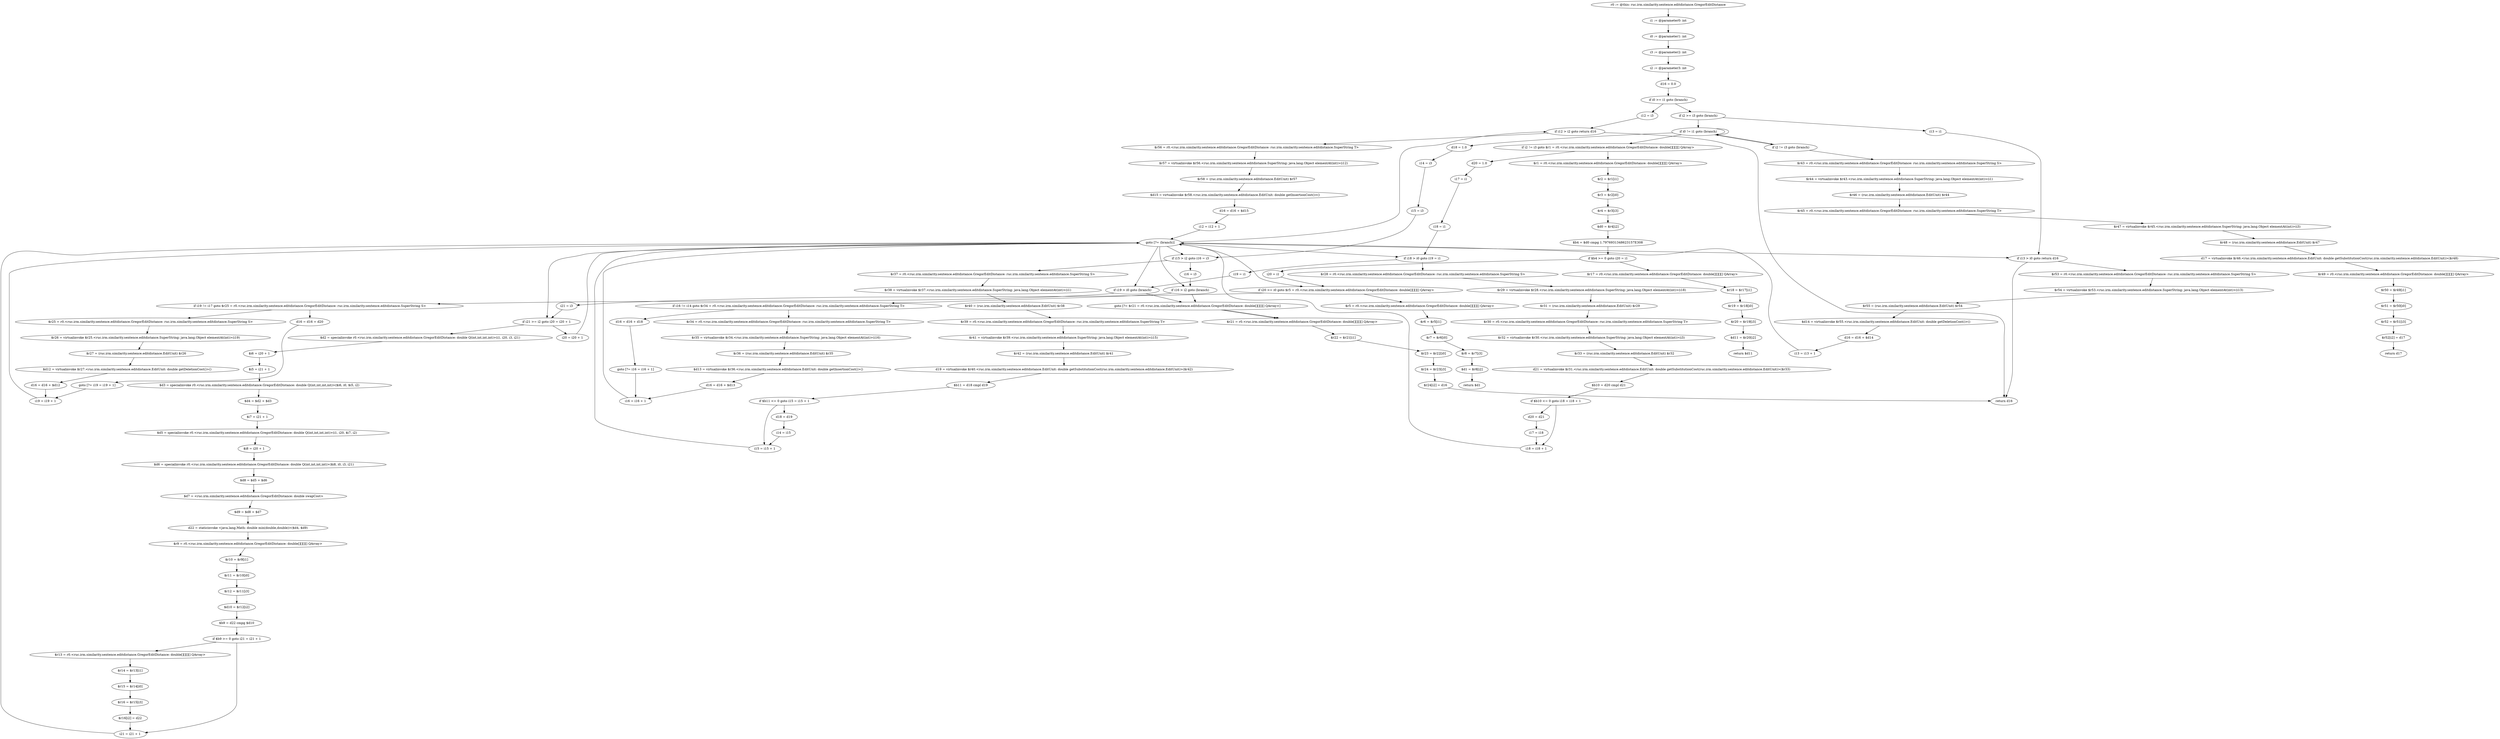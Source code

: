 digraph "unitGraph" {
    "r0 := @this: ruc.irm.similarity.sentence.editdistance.GregorEditDistance"
    "i1 := @parameter0: int"
    "i0 := @parameter1: int"
    "i3 := @parameter2: int"
    "i2 := @parameter3: int"
    "d16 = 0.0"
    "if i0 >= i1 goto (branch)"
    "i12 = i3"
    "if i12 > i2 goto return d16"
    "$r56 = r0.<ruc.irm.similarity.sentence.editdistance.GregorEditDistance: ruc.irm.similarity.sentence.editdistance.SuperString T>"
    "$r57 = virtualinvoke $r56.<ruc.irm.similarity.sentence.editdistance.SuperString: java.lang.Object elementAt(int)>(i12)"
    "$r58 = (ruc.irm.similarity.sentence.editdistance.EditUnit) $r57"
    "$d15 = virtualinvoke $r58.<ruc.irm.similarity.sentence.editdistance.EditUnit: double getInsertionCost()>()"
    "d16 = d16 + $d15"
    "i12 = i12 + 1"
    "goto [?= (branch)]"
    "return d16"
    "if i2 >= i3 goto (branch)"
    "i13 = i1"
    "if i13 > i0 goto return d16"
    "$r53 = r0.<ruc.irm.similarity.sentence.editdistance.GregorEditDistance: ruc.irm.similarity.sentence.editdistance.SuperString S>"
    "$r54 = virtualinvoke $r53.<ruc.irm.similarity.sentence.editdistance.SuperString: java.lang.Object elementAt(int)>(i13)"
    "$r55 = (ruc.irm.similarity.sentence.editdistance.EditUnit) $r54"
    "$d14 = virtualinvoke $r55.<ruc.irm.similarity.sentence.editdistance.EditUnit: double getDeletionCost()>()"
    "d16 = d16 + $d14"
    "i13 = i13 + 1"
    "if i0 != i1 goto (branch)"
    "if i2 != i3 goto (branch)"
    "$r43 = r0.<ruc.irm.similarity.sentence.editdistance.GregorEditDistance: ruc.irm.similarity.sentence.editdistance.SuperString S>"
    "$r44 = virtualinvoke $r43.<ruc.irm.similarity.sentence.editdistance.SuperString: java.lang.Object elementAt(int)>(i1)"
    "$r46 = (ruc.irm.similarity.sentence.editdistance.EditUnit) $r44"
    "$r45 = r0.<ruc.irm.similarity.sentence.editdistance.GregorEditDistance: ruc.irm.similarity.sentence.editdistance.SuperString T>"
    "$r47 = virtualinvoke $r45.<ruc.irm.similarity.sentence.editdistance.SuperString: java.lang.Object elementAt(int)>(i3)"
    "$r48 = (ruc.irm.similarity.sentence.editdistance.EditUnit) $r47"
    "d17 = virtualinvoke $r46.<ruc.irm.similarity.sentence.editdistance.EditUnit: double getSubstitutionCost(ruc.irm.similarity.sentence.editdistance.EditUnit)>($r48)"
    "$r49 = r0.<ruc.irm.similarity.sentence.editdistance.GregorEditDistance: double[][][][] QArray>"
    "$r50 = $r49[i1]"
    "$r51 = $r50[i0]"
    "$r52 = $r51[i3]"
    "$r52[i2] = d17"
    "return d17"
    "d18 = 1.0"
    "i14 = i3"
    "i15 = i3"
    "if i15 > i2 goto i16 = i3"
    "$r37 = r0.<ruc.irm.similarity.sentence.editdistance.GregorEditDistance: ruc.irm.similarity.sentence.editdistance.SuperString S>"
    "$r38 = virtualinvoke $r37.<ruc.irm.similarity.sentence.editdistance.SuperString: java.lang.Object elementAt(int)>(i1)"
    "$r40 = (ruc.irm.similarity.sentence.editdistance.EditUnit) $r38"
    "$r39 = r0.<ruc.irm.similarity.sentence.editdistance.GregorEditDistance: ruc.irm.similarity.sentence.editdistance.SuperString T>"
    "$r41 = virtualinvoke $r39.<ruc.irm.similarity.sentence.editdistance.SuperString: java.lang.Object elementAt(int)>(i15)"
    "$r42 = (ruc.irm.similarity.sentence.editdistance.EditUnit) $r41"
    "d19 = virtualinvoke $r40.<ruc.irm.similarity.sentence.editdistance.EditUnit: double getSubstitutionCost(ruc.irm.similarity.sentence.editdistance.EditUnit)>($r42)"
    "$b11 = d18 cmpl d19"
    "if $b11 <= 0 goto i15 = i15 + 1"
    "d18 = d19"
    "i14 = i15"
    "i15 = i15 + 1"
    "i16 = i3"
    "if i16 > i2 goto (branch)"
    "if i16 != i14 goto $r34 = r0.<ruc.irm.similarity.sentence.editdistance.GregorEditDistance: ruc.irm.similarity.sentence.editdistance.SuperString T>"
    "d16 = d16 + d18"
    "goto [?= i16 = i16 + 1]"
    "$r34 = r0.<ruc.irm.similarity.sentence.editdistance.GregorEditDistance: ruc.irm.similarity.sentence.editdistance.SuperString T>"
    "$r35 = virtualinvoke $r34.<ruc.irm.similarity.sentence.editdistance.SuperString: java.lang.Object elementAt(int)>(i16)"
    "$r36 = (ruc.irm.similarity.sentence.editdistance.EditUnit) $r35"
    "$d13 = virtualinvoke $r36.<ruc.irm.similarity.sentence.editdistance.EditUnit: double getInsertionCost()>()"
    "d16 = d16 + $d13"
    "i16 = i16 + 1"
    "goto [?= $r21 = r0.<ruc.irm.similarity.sentence.editdistance.GregorEditDistance: double[][][][] QArray>]"
    "if i2 != i3 goto $r1 = r0.<ruc.irm.similarity.sentence.editdistance.GregorEditDistance: double[][][][] QArray>"
    "d20 = 1.0"
    "i17 = i1"
    "i18 = i1"
    "if i18 > i0 goto i19 = i1"
    "$r28 = r0.<ruc.irm.similarity.sentence.editdistance.GregorEditDistance: ruc.irm.similarity.sentence.editdistance.SuperString S>"
    "$r29 = virtualinvoke $r28.<ruc.irm.similarity.sentence.editdistance.SuperString: java.lang.Object elementAt(int)>(i18)"
    "$r31 = (ruc.irm.similarity.sentence.editdistance.EditUnit) $r29"
    "$r30 = r0.<ruc.irm.similarity.sentence.editdistance.GregorEditDistance: ruc.irm.similarity.sentence.editdistance.SuperString T>"
    "$r32 = virtualinvoke $r30.<ruc.irm.similarity.sentence.editdistance.SuperString: java.lang.Object elementAt(int)>(i3)"
    "$r33 = (ruc.irm.similarity.sentence.editdistance.EditUnit) $r32"
    "d21 = virtualinvoke $r31.<ruc.irm.similarity.sentence.editdistance.EditUnit: double getSubstitutionCost(ruc.irm.similarity.sentence.editdistance.EditUnit)>($r33)"
    "$b10 = d20 cmpl d21"
    "if $b10 <= 0 goto i18 = i18 + 1"
    "d20 = d21"
    "i17 = i18"
    "i18 = i18 + 1"
    "i19 = i1"
    "if i19 > i0 goto (branch)"
    "if i19 != i17 goto $r25 = r0.<ruc.irm.similarity.sentence.editdistance.GregorEditDistance: ruc.irm.similarity.sentence.editdistance.SuperString S>"
    "d16 = d16 + d20"
    "goto [?= i19 = i19 + 1]"
    "$r25 = r0.<ruc.irm.similarity.sentence.editdistance.GregorEditDistance: ruc.irm.similarity.sentence.editdistance.SuperString S>"
    "$r26 = virtualinvoke $r25.<ruc.irm.similarity.sentence.editdistance.SuperString: java.lang.Object elementAt(int)>(i19)"
    "$r27 = (ruc.irm.similarity.sentence.editdistance.EditUnit) $r26"
    "$d12 = virtualinvoke $r27.<ruc.irm.similarity.sentence.editdistance.EditUnit: double getDeletionCost()>()"
    "d16 = d16 + $d12"
    "i19 = i19 + 1"
    "$r1 = r0.<ruc.irm.similarity.sentence.editdistance.GregorEditDistance: double[][][][] QArray>"
    "$r2 = $r1[i1]"
    "$r3 = $r2[i0]"
    "$r4 = $r3[i3]"
    "$d0 = $r4[i2]"
    "$b4 = $d0 cmpg 1.7976931348623157E308"
    "if $b4 >= 0 goto i20 = i1"
    "$r17 = r0.<ruc.irm.similarity.sentence.editdistance.GregorEditDistance: double[][][][] QArray>"
    "$r18 = $r17[i1]"
    "$r19 = $r18[i0]"
    "$r20 = $r19[i3]"
    "$d11 = $r20[i2]"
    "return $d11"
    "i20 = i1"
    "if i20 >= i0 goto $r5 = r0.<ruc.irm.similarity.sentence.editdistance.GregorEditDistance: double[][][][] QArray>"
    "i21 = i3"
    "if i21 >= i2 goto i20 = i20 + 1"
    "$d2 = specialinvoke r0.<ruc.irm.similarity.sentence.editdistance.GregorEditDistance: double Q(int,int,int,int)>(i1, i20, i3, i21)"
    "$i6 = i20 + 1"
    "$i5 = i21 + 1"
    "$d3 = specialinvoke r0.<ruc.irm.similarity.sentence.editdistance.GregorEditDistance: double Q(int,int,int,int)>($i6, i0, $i5, i2)"
    "$d4 = $d2 + $d3"
    "$i7 = i21 + 1"
    "$d5 = specialinvoke r0.<ruc.irm.similarity.sentence.editdistance.GregorEditDistance: double Q(int,int,int,int)>(i1, i20, $i7, i2)"
    "$i8 = i20 + 1"
    "$d6 = specialinvoke r0.<ruc.irm.similarity.sentence.editdistance.GregorEditDistance: double Q(int,int,int,int)>($i8, i0, i3, i21)"
    "$d8 = $d5 + $d6"
    "$d7 = <ruc.irm.similarity.sentence.editdistance.GregorEditDistance: double swapCost>"
    "$d9 = $d8 + $d7"
    "d22 = staticinvoke <java.lang.Math: double min(double,double)>($d4, $d9)"
    "$r9 = r0.<ruc.irm.similarity.sentence.editdistance.GregorEditDistance: double[][][][] QArray>"
    "$r10 = $r9[i1]"
    "$r11 = $r10[i0]"
    "$r12 = $r11[i3]"
    "$d10 = $r12[i2]"
    "$b9 = d22 cmpg $d10"
    "if $b9 >= 0 goto i21 = i21 + 1"
    "$r13 = r0.<ruc.irm.similarity.sentence.editdistance.GregorEditDistance: double[][][][] QArray>"
    "$r14 = $r13[i1]"
    "$r15 = $r14[i0]"
    "$r16 = $r15[i3]"
    "$r16[i2] = d22"
    "i21 = i21 + 1"
    "i20 = i20 + 1"
    "$r5 = r0.<ruc.irm.similarity.sentence.editdistance.GregorEditDistance: double[][][][] QArray>"
    "$r6 = $r5[i1]"
    "$r7 = $r6[i0]"
    "$r8 = $r7[i3]"
    "$d1 = $r8[i2]"
    "return $d1"
    "$r21 = r0.<ruc.irm.similarity.sentence.editdistance.GregorEditDistance: double[][][][] QArray>"
    "$r22 = $r21[i1]"
    "$r23 = $r22[i0]"
    "$r24 = $r23[i3]"
    "$r24[i2] = d16"
    "r0 := @this: ruc.irm.similarity.sentence.editdistance.GregorEditDistance"->"i1 := @parameter0: int";
    "i1 := @parameter0: int"->"i0 := @parameter1: int";
    "i0 := @parameter1: int"->"i3 := @parameter2: int";
    "i3 := @parameter2: int"->"i2 := @parameter3: int";
    "i2 := @parameter3: int"->"d16 = 0.0";
    "d16 = 0.0"->"if i0 >= i1 goto (branch)";
    "if i0 >= i1 goto (branch)"->"i12 = i3";
    "if i0 >= i1 goto (branch)"->"if i2 >= i3 goto (branch)";
    "i12 = i3"->"if i12 > i2 goto return d16";
    "if i12 > i2 goto return d16"->"$r56 = r0.<ruc.irm.similarity.sentence.editdistance.GregorEditDistance: ruc.irm.similarity.sentence.editdistance.SuperString T>";
    "if i12 > i2 goto return d16"->"return d16";
    "$r56 = r0.<ruc.irm.similarity.sentence.editdistance.GregorEditDistance: ruc.irm.similarity.sentence.editdistance.SuperString T>"->"$r57 = virtualinvoke $r56.<ruc.irm.similarity.sentence.editdistance.SuperString: java.lang.Object elementAt(int)>(i12)";
    "$r57 = virtualinvoke $r56.<ruc.irm.similarity.sentence.editdistance.SuperString: java.lang.Object elementAt(int)>(i12)"->"$r58 = (ruc.irm.similarity.sentence.editdistance.EditUnit) $r57";
    "$r58 = (ruc.irm.similarity.sentence.editdistance.EditUnit) $r57"->"$d15 = virtualinvoke $r58.<ruc.irm.similarity.sentence.editdistance.EditUnit: double getInsertionCost()>()";
    "$d15 = virtualinvoke $r58.<ruc.irm.similarity.sentence.editdistance.EditUnit: double getInsertionCost()>()"->"d16 = d16 + $d15";
    "d16 = d16 + $d15"->"i12 = i12 + 1";
    "i12 = i12 + 1"->"goto [?= (branch)]";
    "goto [?= (branch)]"->"if i12 > i2 goto return d16";
    "if i2 >= i3 goto (branch)"->"i13 = i1";
    "if i2 >= i3 goto (branch)"->"if i0 != i1 goto (branch)";
    "i13 = i1"->"if i13 > i0 goto return d16";
    "if i13 > i0 goto return d16"->"$r53 = r0.<ruc.irm.similarity.sentence.editdistance.GregorEditDistance: ruc.irm.similarity.sentence.editdistance.SuperString S>";
    "if i13 > i0 goto return d16"->"return d16";
    "$r53 = r0.<ruc.irm.similarity.sentence.editdistance.GregorEditDistance: ruc.irm.similarity.sentence.editdistance.SuperString S>"->"$r54 = virtualinvoke $r53.<ruc.irm.similarity.sentence.editdistance.SuperString: java.lang.Object elementAt(int)>(i13)";
    "$r54 = virtualinvoke $r53.<ruc.irm.similarity.sentence.editdistance.SuperString: java.lang.Object elementAt(int)>(i13)"->"$r55 = (ruc.irm.similarity.sentence.editdistance.EditUnit) $r54";
    "$r55 = (ruc.irm.similarity.sentence.editdistance.EditUnit) $r54"->"$d14 = virtualinvoke $r55.<ruc.irm.similarity.sentence.editdistance.EditUnit: double getDeletionCost()>()";
    "$d14 = virtualinvoke $r55.<ruc.irm.similarity.sentence.editdistance.EditUnit: double getDeletionCost()>()"->"d16 = d16 + $d14";
    "d16 = d16 + $d14"->"i13 = i13 + 1";
    "i13 = i13 + 1"->"goto [?= (branch)]";
    "goto [?= (branch)]"->"if i13 > i0 goto return d16";
    "if i0 != i1 goto (branch)"->"if i2 != i3 goto (branch)";
    "if i0 != i1 goto (branch)"->"if i0 != i1 goto (branch)";
    "if i2 != i3 goto (branch)"->"$r43 = r0.<ruc.irm.similarity.sentence.editdistance.GregorEditDistance: ruc.irm.similarity.sentence.editdistance.SuperString S>";
    "if i2 != i3 goto (branch)"->"if i0 != i1 goto (branch)";
    "$r43 = r0.<ruc.irm.similarity.sentence.editdistance.GregorEditDistance: ruc.irm.similarity.sentence.editdistance.SuperString S>"->"$r44 = virtualinvoke $r43.<ruc.irm.similarity.sentence.editdistance.SuperString: java.lang.Object elementAt(int)>(i1)";
    "$r44 = virtualinvoke $r43.<ruc.irm.similarity.sentence.editdistance.SuperString: java.lang.Object elementAt(int)>(i1)"->"$r46 = (ruc.irm.similarity.sentence.editdistance.EditUnit) $r44";
    "$r46 = (ruc.irm.similarity.sentence.editdistance.EditUnit) $r44"->"$r45 = r0.<ruc.irm.similarity.sentence.editdistance.GregorEditDistance: ruc.irm.similarity.sentence.editdistance.SuperString T>";
    "$r45 = r0.<ruc.irm.similarity.sentence.editdistance.GregorEditDistance: ruc.irm.similarity.sentence.editdistance.SuperString T>"->"$r47 = virtualinvoke $r45.<ruc.irm.similarity.sentence.editdistance.SuperString: java.lang.Object elementAt(int)>(i3)";
    "$r47 = virtualinvoke $r45.<ruc.irm.similarity.sentence.editdistance.SuperString: java.lang.Object elementAt(int)>(i3)"->"$r48 = (ruc.irm.similarity.sentence.editdistance.EditUnit) $r47";
    "$r48 = (ruc.irm.similarity.sentence.editdistance.EditUnit) $r47"->"d17 = virtualinvoke $r46.<ruc.irm.similarity.sentence.editdistance.EditUnit: double getSubstitutionCost(ruc.irm.similarity.sentence.editdistance.EditUnit)>($r48)";
    "d17 = virtualinvoke $r46.<ruc.irm.similarity.sentence.editdistance.EditUnit: double getSubstitutionCost(ruc.irm.similarity.sentence.editdistance.EditUnit)>($r48)"->"$r49 = r0.<ruc.irm.similarity.sentence.editdistance.GregorEditDistance: double[][][][] QArray>";
    "$r49 = r0.<ruc.irm.similarity.sentence.editdistance.GregorEditDistance: double[][][][] QArray>"->"$r50 = $r49[i1]";
    "$r50 = $r49[i1]"->"$r51 = $r50[i0]";
    "$r51 = $r50[i0]"->"$r52 = $r51[i3]";
    "$r52 = $r51[i3]"->"$r52[i2] = d17";
    "$r52[i2] = d17"->"return d17";
    "if i0 != i1 goto (branch)"->"d18 = 1.0";
    "if i0 != i1 goto (branch)"->"if i2 != i3 goto $r1 = r0.<ruc.irm.similarity.sentence.editdistance.GregorEditDistance: double[][][][] QArray>";
    "d18 = 1.0"->"i14 = i3";
    "i14 = i3"->"i15 = i3";
    "i15 = i3"->"if i15 > i2 goto i16 = i3";
    "if i15 > i2 goto i16 = i3"->"$r37 = r0.<ruc.irm.similarity.sentence.editdistance.GregorEditDistance: ruc.irm.similarity.sentence.editdistance.SuperString S>";
    "if i15 > i2 goto i16 = i3"->"i16 = i3";
    "$r37 = r0.<ruc.irm.similarity.sentence.editdistance.GregorEditDistance: ruc.irm.similarity.sentence.editdistance.SuperString S>"->"$r38 = virtualinvoke $r37.<ruc.irm.similarity.sentence.editdistance.SuperString: java.lang.Object elementAt(int)>(i1)";
    "$r38 = virtualinvoke $r37.<ruc.irm.similarity.sentence.editdistance.SuperString: java.lang.Object elementAt(int)>(i1)"->"$r40 = (ruc.irm.similarity.sentence.editdistance.EditUnit) $r38";
    "$r40 = (ruc.irm.similarity.sentence.editdistance.EditUnit) $r38"->"$r39 = r0.<ruc.irm.similarity.sentence.editdistance.GregorEditDistance: ruc.irm.similarity.sentence.editdistance.SuperString T>";
    "$r39 = r0.<ruc.irm.similarity.sentence.editdistance.GregorEditDistance: ruc.irm.similarity.sentence.editdistance.SuperString T>"->"$r41 = virtualinvoke $r39.<ruc.irm.similarity.sentence.editdistance.SuperString: java.lang.Object elementAt(int)>(i15)";
    "$r41 = virtualinvoke $r39.<ruc.irm.similarity.sentence.editdistance.SuperString: java.lang.Object elementAt(int)>(i15)"->"$r42 = (ruc.irm.similarity.sentence.editdistance.EditUnit) $r41";
    "$r42 = (ruc.irm.similarity.sentence.editdistance.EditUnit) $r41"->"d19 = virtualinvoke $r40.<ruc.irm.similarity.sentence.editdistance.EditUnit: double getSubstitutionCost(ruc.irm.similarity.sentence.editdistance.EditUnit)>($r42)";
    "d19 = virtualinvoke $r40.<ruc.irm.similarity.sentence.editdistance.EditUnit: double getSubstitutionCost(ruc.irm.similarity.sentence.editdistance.EditUnit)>($r42)"->"$b11 = d18 cmpl d19";
    "$b11 = d18 cmpl d19"->"if $b11 <= 0 goto i15 = i15 + 1";
    "if $b11 <= 0 goto i15 = i15 + 1"->"d18 = d19";
    "if $b11 <= 0 goto i15 = i15 + 1"->"i15 = i15 + 1";
    "d18 = d19"->"i14 = i15";
    "i14 = i15"->"i15 = i15 + 1";
    "i15 = i15 + 1"->"goto [?= (branch)]";
    "goto [?= (branch)]"->"if i15 > i2 goto i16 = i3";
    "i16 = i3"->"if i16 > i2 goto (branch)";
    "if i16 > i2 goto (branch)"->"if i16 != i14 goto $r34 = r0.<ruc.irm.similarity.sentence.editdistance.GregorEditDistance: ruc.irm.similarity.sentence.editdistance.SuperString T>";
    "if i16 > i2 goto (branch)"->"goto [?= $r21 = r0.<ruc.irm.similarity.sentence.editdistance.GregorEditDistance: double[][][][] QArray>]";
    "if i16 != i14 goto $r34 = r0.<ruc.irm.similarity.sentence.editdistance.GregorEditDistance: ruc.irm.similarity.sentence.editdistance.SuperString T>"->"d16 = d16 + d18";
    "if i16 != i14 goto $r34 = r0.<ruc.irm.similarity.sentence.editdistance.GregorEditDistance: ruc.irm.similarity.sentence.editdistance.SuperString T>"->"$r34 = r0.<ruc.irm.similarity.sentence.editdistance.GregorEditDistance: ruc.irm.similarity.sentence.editdistance.SuperString T>";
    "d16 = d16 + d18"->"goto [?= i16 = i16 + 1]";
    "goto [?= i16 = i16 + 1]"->"i16 = i16 + 1";
    "$r34 = r0.<ruc.irm.similarity.sentence.editdistance.GregorEditDistance: ruc.irm.similarity.sentence.editdistance.SuperString T>"->"$r35 = virtualinvoke $r34.<ruc.irm.similarity.sentence.editdistance.SuperString: java.lang.Object elementAt(int)>(i16)";
    "$r35 = virtualinvoke $r34.<ruc.irm.similarity.sentence.editdistance.SuperString: java.lang.Object elementAt(int)>(i16)"->"$r36 = (ruc.irm.similarity.sentence.editdistance.EditUnit) $r35";
    "$r36 = (ruc.irm.similarity.sentence.editdistance.EditUnit) $r35"->"$d13 = virtualinvoke $r36.<ruc.irm.similarity.sentence.editdistance.EditUnit: double getInsertionCost()>()";
    "$d13 = virtualinvoke $r36.<ruc.irm.similarity.sentence.editdistance.EditUnit: double getInsertionCost()>()"->"d16 = d16 + $d13";
    "d16 = d16 + $d13"->"i16 = i16 + 1";
    "i16 = i16 + 1"->"goto [?= (branch)]";
    "goto [?= (branch)]"->"if i16 > i2 goto (branch)";
    "goto [?= $r21 = r0.<ruc.irm.similarity.sentence.editdistance.GregorEditDistance: double[][][][] QArray>]"->"$r21 = r0.<ruc.irm.similarity.sentence.editdistance.GregorEditDistance: double[][][][] QArray>";
    "if i2 != i3 goto $r1 = r0.<ruc.irm.similarity.sentence.editdistance.GregorEditDistance: double[][][][] QArray>"->"d20 = 1.0";
    "if i2 != i3 goto $r1 = r0.<ruc.irm.similarity.sentence.editdistance.GregorEditDistance: double[][][][] QArray>"->"$r1 = r0.<ruc.irm.similarity.sentence.editdistance.GregorEditDistance: double[][][][] QArray>";
    "d20 = 1.0"->"i17 = i1";
    "i17 = i1"->"i18 = i1";
    "i18 = i1"->"if i18 > i0 goto i19 = i1";
    "if i18 > i0 goto i19 = i1"->"$r28 = r0.<ruc.irm.similarity.sentence.editdistance.GregorEditDistance: ruc.irm.similarity.sentence.editdistance.SuperString S>";
    "if i18 > i0 goto i19 = i1"->"i19 = i1";
    "$r28 = r0.<ruc.irm.similarity.sentence.editdistance.GregorEditDistance: ruc.irm.similarity.sentence.editdistance.SuperString S>"->"$r29 = virtualinvoke $r28.<ruc.irm.similarity.sentence.editdistance.SuperString: java.lang.Object elementAt(int)>(i18)";
    "$r29 = virtualinvoke $r28.<ruc.irm.similarity.sentence.editdistance.SuperString: java.lang.Object elementAt(int)>(i18)"->"$r31 = (ruc.irm.similarity.sentence.editdistance.EditUnit) $r29";
    "$r31 = (ruc.irm.similarity.sentence.editdistance.EditUnit) $r29"->"$r30 = r0.<ruc.irm.similarity.sentence.editdistance.GregorEditDistance: ruc.irm.similarity.sentence.editdistance.SuperString T>";
    "$r30 = r0.<ruc.irm.similarity.sentence.editdistance.GregorEditDistance: ruc.irm.similarity.sentence.editdistance.SuperString T>"->"$r32 = virtualinvoke $r30.<ruc.irm.similarity.sentence.editdistance.SuperString: java.lang.Object elementAt(int)>(i3)";
    "$r32 = virtualinvoke $r30.<ruc.irm.similarity.sentence.editdistance.SuperString: java.lang.Object elementAt(int)>(i3)"->"$r33 = (ruc.irm.similarity.sentence.editdistance.EditUnit) $r32";
    "$r33 = (ruc.irm.similarity.sentence.editdistance.EditUnit) $r32"->"d21 = virtualinvoke $r31.<ruc.irm.similarity.sentence.editdistance.EditUnit: double getSubstitutionCost(ruc.irm.similarity.sentence.editdistance.EditUnit)>($r33)";
    "d21 = virtualinvoke $r31.<ruc.irm.similarity.sentence.editdistance.EditUnit: double getSubstitutionCost(ruc.irm.similarity.sentence.editdistance.EditUnit)>($r33)"->"$b10 = d20 cmpl d21";
    "$b10 = d20 cmpl d21"->"if $b10 <= 0 goto i18 = i18 + 1";
    "if $b10 <= 0 goto i18 = i18 + 1"->"d20 = d21";
    "if $b10 <= 0 goto i18 = i18 + 1"->"i18 = i18 + 1";
    "d20 = d21"->"i17 = i18";
    "i17 = i18"->"i18 = i18 + 1";
    "i18 = i18 + 1"->"goto [?= (branch)]";
    "goto [?= (branch)]"->"if i18 > i0 goto i19 = i1";
    "i19 = i1"->"if i19 > i0 goto (branch)";
    "if i19 > i0 goto (branch)"->"if i19 != i17 goto $r25 = r0.<ruc.irm.similarity.sentence.editdistance.GregorEditDistance: ruc.irm.similarity.sentence.editdistance.SuperString S>";
    "if i19 > i0 goto (branch)"->"goto [?= $r21 = r0.<ruc.irm.similarity.sentence.editdistance.GregorEditDistance: double[][][][] QArray>]";
    "if i19 != i17 goto $r25 = r0.<ruc.irm.similarity.sentence.editdistance.GregorEditDistance: ruc.irm.similarity.sentence.editdistance.SuperString S>"->"d16 = d16 + d20";
    "if i19 != i17 goto $r25 = r0.<ruc.irm.similarity.sentence.editdistance.GregorEditDistance: ruc.irm.similarity.sentence.editdistance.SuperString S>"->"$r25 = r0.<ruc.irm.similarity.sentence.editdistance.GregorEditDistance: ruc.irm.similarity.sentence.editdistance.SuperString S>";
    "d16 = d16 + d20"->"goto [?= i19 = i19 + 1]";
    "goto [?= i19 = i19 + 1]"->"i19 = i19 + 1";
    "$r25 = r0.<ruc.irm.similarity.sentence.editdistance.GregorEditDistance: ruc.irm.similarity.sentence.editdistance.SuperString S>"->"$r26 = virtualinvoke $r25.<ruc.irm.similarity.sentence.editdistance.SuperString: java.lang.Object elementAt(int)>(i19)";
    "$r26 = virtualinvoke $r25.<ruc.irm.similarity.sentence.editdistance.SuperString: java.lang.Object elementAt(int)>(i19)"->"$r27 = (ruc.irm.similarity.sentence.editdistance.EditUnit) $r26";
    "$r27 = (ruc.irm.similarity.sentence.editdistance.EditUnit) $r26"->"$d12 = virtualinvoke $r27.<ruc.irm.similarity.sentence.editdistance.EditUnit: double getDeletionCost()>()";
    "$d12 = virtualinvoke $r27.<ruc.irm.similarity.sentence.editdistance.EditUnit: double getDeletionCost()>()"->"d16 = d16 + $d12";
    "d16 = d16 + $d12"->"i19 = i19 + 1";
    "i19 = i19 + 1"->"goto [?= (branch)]";
    "goto [?= (branch)]"->"if i19 > i0 goto (branch)";
    "goto [?= $r21 = r0.<ruc.irm.similarity.sentence.editdistance.GregorEditDistance: double[][][][] QArray>]"->"$r21 = r0.<ruc.irm.similarity.sentence.editdistance.GregorEditDistance: double[][][][] QArray>";
    "$r1 = r0.<ruc.irm.similarity.sentence.editdistance.GregorEditDistance: double[][][][] QArray>"->"$r2 = $r1[i1]";
    "$r2 = $r1[i1]"->"$r3 = $r2[i0]";
    "$r3 = $r2[i0]"->"$r4 = $r3[i3]";
    "$r4 = $r3[i3]"->"$d0 = $r4[i2]";
    "$d0 = $r4[i2]"->"$b4 = $d0 cmpg 1.7976931348623157E308";
    "$b4 = $d0 cmpg 1.7976931348623157E308"->"if $b4 >= 0 goto i20 = i1";
    "if $b4 >= 0 goto i20 = i1"->"$r17 = r0.<ruc.irm.similarity.sentence.editdistance.GregorEditDistance: double[][][][] QArray>";
    "if $b4 >= 0 goto i20 = i1"->"i20 = i1";
    "$r17 = r0.<ruc.irm.similarity.sentence.editdistance.GregorEditDistance: double[][][][] QArray>"->"$r18 = $r17[i1]";
    "$r18 = $r17[i1]"->"$r19 = $r18[i0]";
    "$r19 = $r18[i0]"->"$r20 = $r19[i3]";
    "$r20 = $r19[i3]"->"$d11 = $r20[i2]";
    "$d11 = $r20[i2]"->"return $d11";
    "i20 = i1"->"if i20 >= i0 goto $r5 = r0.<ruc.irm.similarity.sentence.editdistance.GregorEditDistance: double[][][][] QArray>";
    "if i20 >= i0 goto $r5 = r0.<ruc.irm.similarity.sentence.editdistance.GregorEditDistance: double[][][][] QArray>"->"i21 = i3";
    "if i20 >= i0 goto $r5 = r0.<ruc.irm.similarity.sentence.editdistance.GregorEditDistance: double[][][][] QArray>"->"$r5 = r0.<ruc.irm.similarity.sentence.editdistance.GregorEditDistance: double[][][][] QArray>";
    "i21 = i3"->"if i21 >= i2 goto i20 = i20 + 1";
    "if i21 >= i2 goto i20 = i20 + 1"->"$d2 = specialinvoke r0.<ruc.irm.similarity.sentence.editdistance.GregorEditDistance: double Q(int,int,int,int)>(i1, i20, i3, i21)";
    "if i21 >= i2 goto i20 = i20 + 1"->"i20 = i20 + 1";
    "$d2 = specialinvoke r0.<ruc.irm.similarity.sentence.editdistance.GregorEditDistance: double Q(int,int,int,int)>(i1, i20, i3, i21)"->"$i6 = i20 + 1";
    "$i6 = i20 + 1"->"$i5 = i21 + 1";
    "$i5 = i21 + 1"->"$d3 = specialinvoke r0.<ruc.irm.similarity.sentence.editdistance.GregorEditDistance: double Q(int,int,int,int)>($i6, i0, $i5, i2)";
    "$d3 = specialinvoke r0.<ruc.irm.similarity.sentence.editdistance.GregorEditDistance: double Q(int,int,int,int)>($i6, i0, $i5, i2)"->"$d4 = $d2 + $d3";
    "$d4 = $d2 + $d3"->"$i7 = i21 + 1";
    "$i7 = i21 + 1"->"$d5 = specialinvoke r0.<ruc.irm.similarity.sentence.editdistance.GregorEditDistance: double Q(int,int,int,int)>(i1, i20, $i7, i2)";
    "$d5 = specialinvoke r0.<ruc.irm.similarity.sentence.editdistance.GregorEditDistance: double Q(int,int,int,int)>(i1, i20, $i7, i2)"->"$i8 = i20 + 1";
    "$i8 = i20 + 1"->"$d6 = specialinvoke r0.<ruc.irm.similarity.sentence.editdistance.GregorEditDistance: double Q(int,int,int,int)>($i8, i0, i3, i21)";
    "$d6 = specialinvoke r0.<ruc.irm.similarity.sentence.editdistance.GregorEditDistance: double Q(int,int,int,int)>($i8, i0, i3, i21)"->"$d8 = $d5 + $d6";
    "$d8 = $d5 + $d6"->"$d7 = <ruc.irm.similarity.sentence.editdistance.GregorEditDistance: double swapCost>";
    "$d7 = <ruc.irm.similarity.sentence.editdistance.GregorEditDistance: double swapCost>"->"$d9 = $d8 + $d7";
    "$d9 = $d8 + $d7"->"d22 = staticinvoke <java.lang.Math: double min(double,double)>($d4, $d9)";
    "d22 = staticinvoke <java.lang.Math: double min(double,double)>($d4, $d9)"->"$r9 = r0.<ruc.irm.similarity.sentence.editdistance.GregorEditDistance: double[][][][] QArray>";
    "$r9 = r0.<ruc.irm.similarity.sentence.editdistance.GregorEditDistance: double[][][][] QArray>"->"$r10 = $r9[i1]";
    "$r10 = $r9[i1]"->"$r11 = $r10[i0]";
    "$r11 = $r10[i0]"->"$r12 = $r11[i3]";
    "$r12 = $r11[i3]"->"$d10 = $r12[i2]";
    "$d10 = $r12[i2]"->"$b9 = d22 cmpg $d10";
    "$b9 = d22 cmpg $d10"->"if $b9 >= 0 goto i21 = i21 + 1";
    "if $b9 >= 0 goto i21 = i21 + 1"->"$r13 = r0.<ruc.irm.similarity.sentence.editdistance.GregorEditDistance: double[][][][] QArray>";
    "if $b9 >= 0 goto i21 = i21 + 1"->"i21 = i21 + 1";
    "$r13 = r0.<ruc.irm.similarity.sentence.editdistance.GregorEditDistance: double[][][][] QArray>"->"$r14 = $r13[i1]";
    "$r14 = $r13[i1]"->"$r15 = $r14[i0]";
    "$r15 = $r14[i0]"->"$r16 = $r15[i3]";
    "$r16 = $r15[i3]"->"$r16[i2] = d22";
    "$r16[i2] = d22"->"i21 = i21 + 1";
    "i21 = i21 + 1"->"goto [?= (branch)]";
    "goto [?= (branch)]"->"if i21 >= i2 goto i20 = i20 + 1";
    "i20 = i20 + 1"->"goto [?= (branch)]";
    "goto [?= (branch)]"->"if i20 >= i0 goto $r5 = r0.<ruc.irm.similarity.sentence.editdistance.GregorEditDistance: double[][][][] QArray>";
    "$r5 = r0.<ruc.irm.similarity.sentence.editdistance.GregorEditDistance: double[][][][] QArray>"->"$r6 = $r5[i1]";
    "$r6 = $r5[i1]"->"$r7 = $r6[i0]";
    "$r7 = $r6[i0]"->"$r8 = $r7[i3]";
    "$r8 = $r7[i3]"->"$d1 = $r8[i2]";
    "$d1 = $r8[i2]"->"return $d1";
    "$r21 = r0.<ruc.irm.similarity.sentence.editdistance.GregorEditDistance: double[][][][] QArray>"->"$r22 = $r21[i1]";
    "$r22 = $r21[i1]"->"$r23 = $r22[i0]";
    "$r23 = $r22[i0]"->"$r24 = $r23[i3]";
    "$r24 = $r23[i3]"->"$r24[i2] = d16";
    "$r24[i2] = d16"->"return d16";
}
